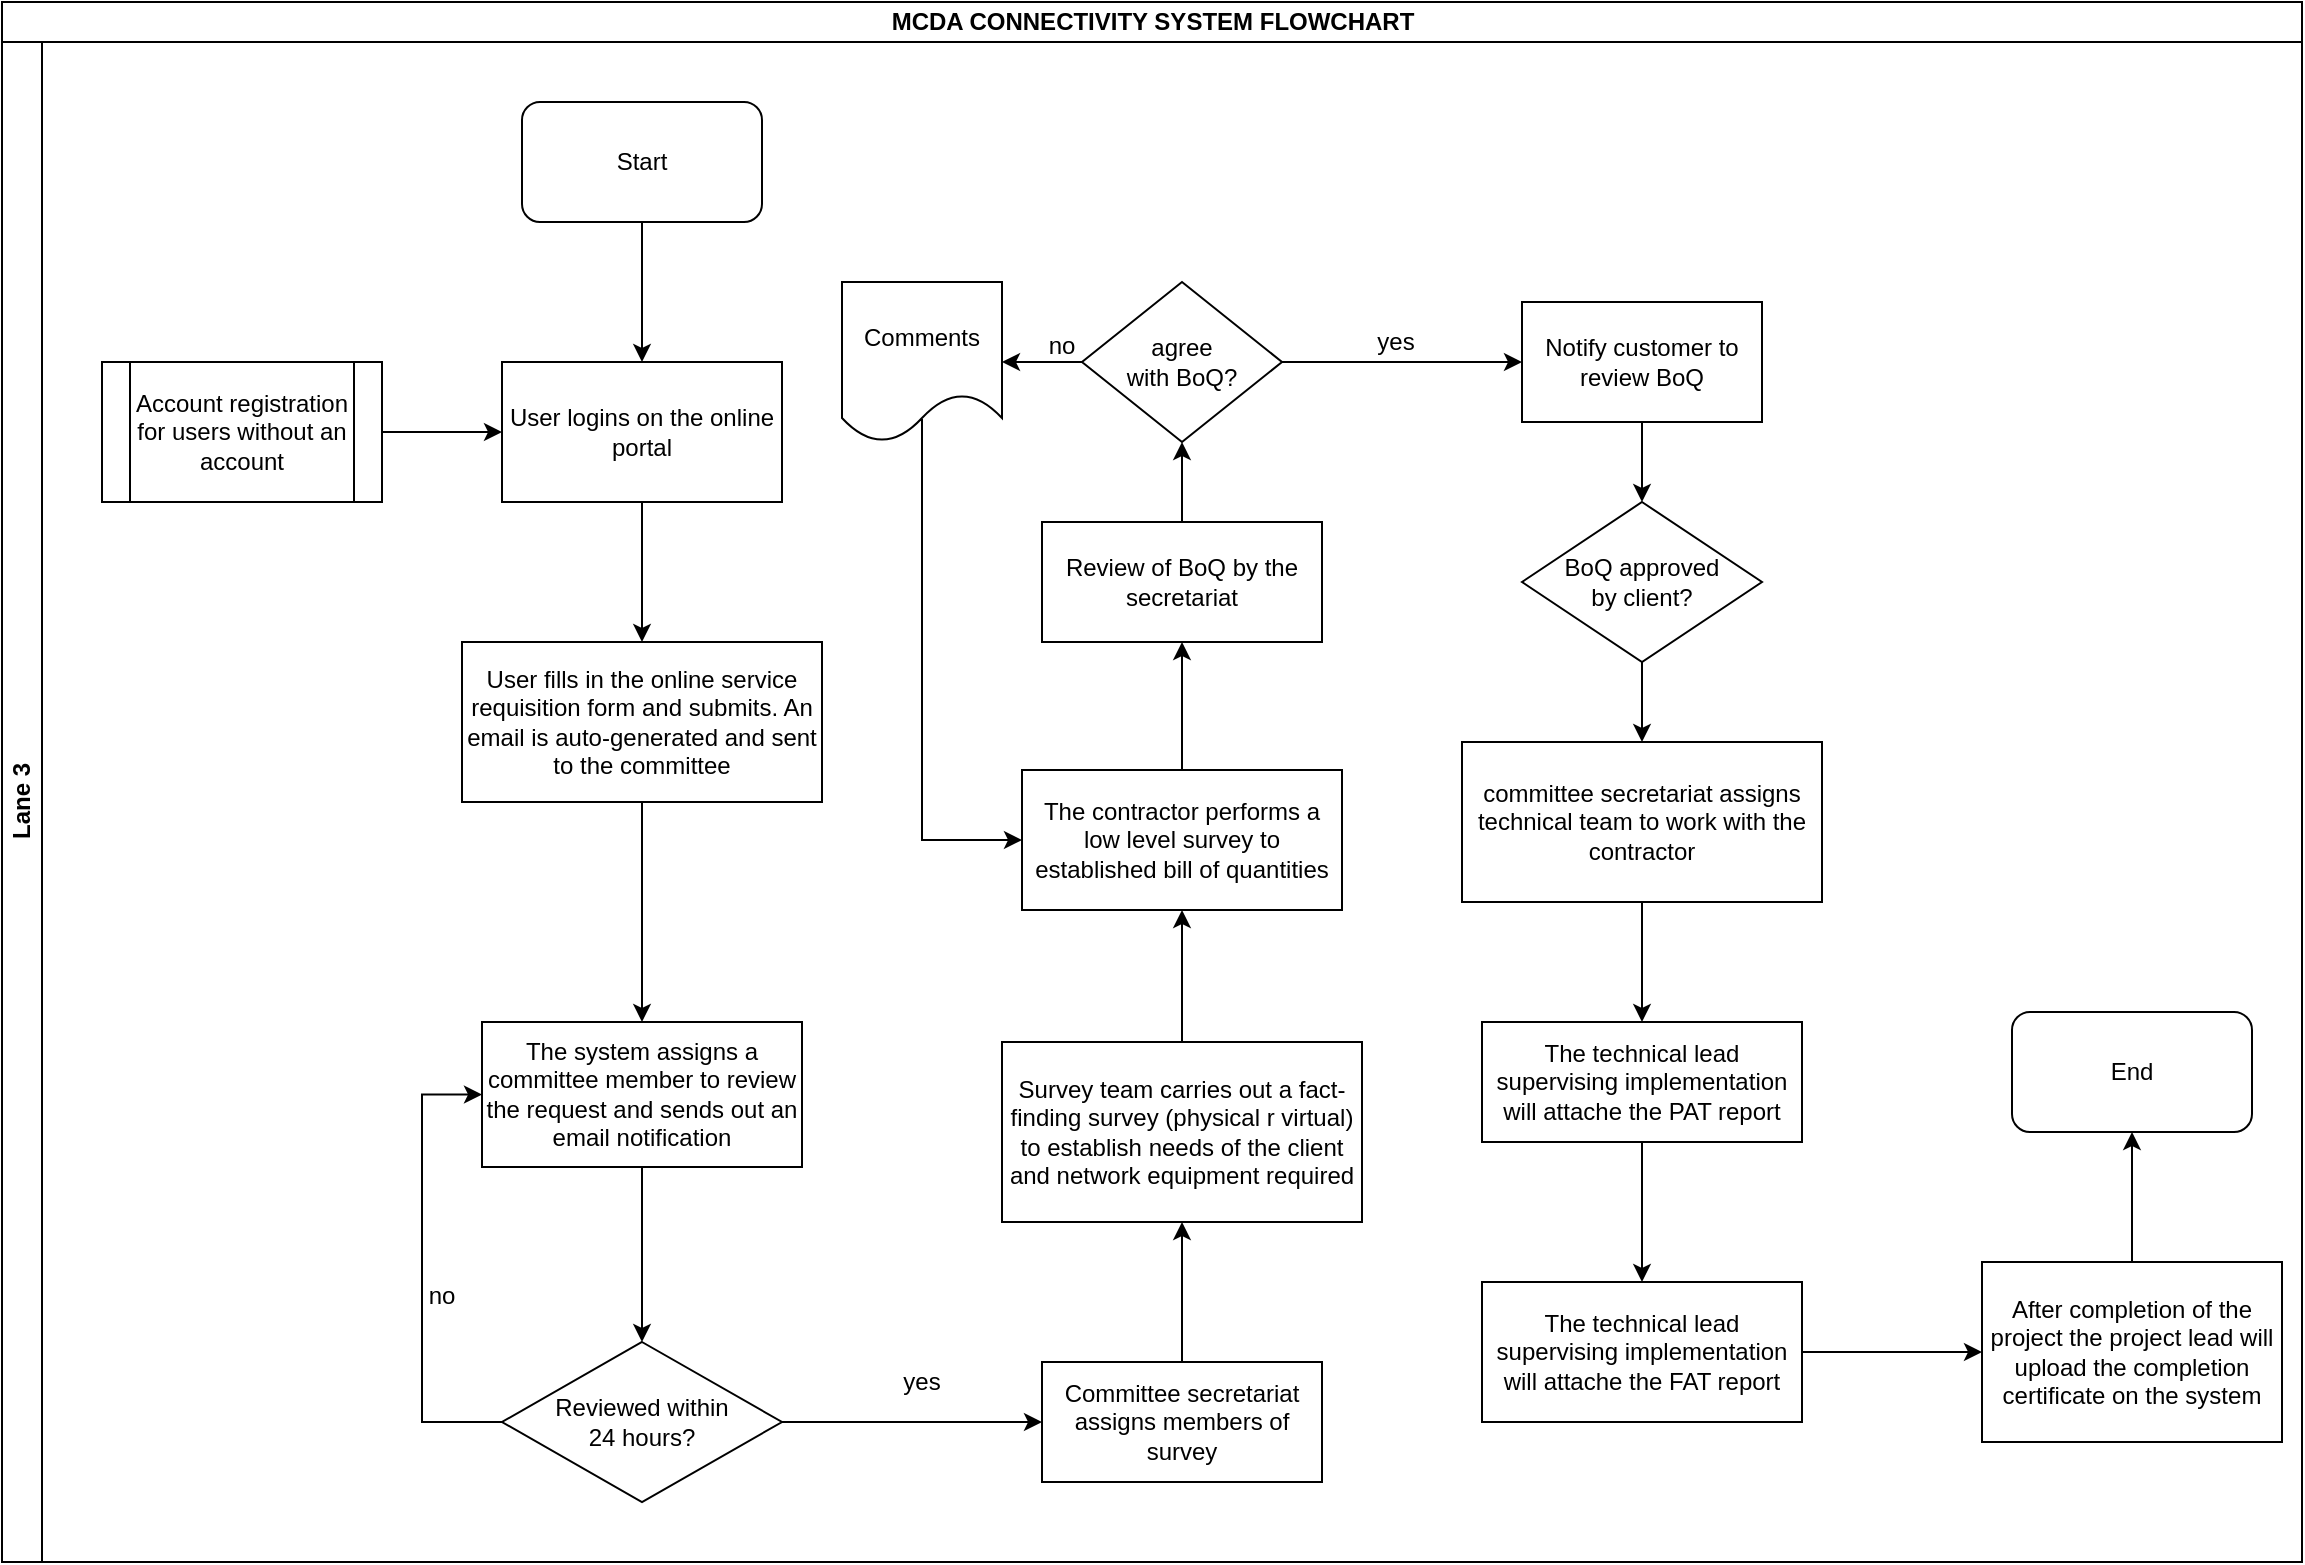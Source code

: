 <mxfile version="14.3.0" type="github">
  <diagram id="mX_FDXIolsC-S3m8zECh" name="Page-1">
    <mxGraphModel dx="1038" dy="519" grid="1" gridSize="10" guides="1" tooltips="1" connect="1" arrows="1" fold="1" page="1" pageScale="1" pageWidth="1169" pageHeight="827" math="0" shadow="0">
      <root>
        <mxCell id="0" />
        <mxCell id="1" parent="0" />
        <mxCell id="2wvC1gZ130ZXCiNSKxBG-1" value="MCDA CONNECTIVITY SYSTEM FLOWCHART" style="swimlane;html=1;childLayout=stackLayout;resizeParent=1;resizeParentMax=0;horizontal=1;startSize=20;horizontalStack=0;" vertex="1" parent="1">
          <mxGeometry x="10" y="30" width="1150" height="780" as="geometry" />
        </mxCell>
        <mxCell id="2wvC1gZ130ZXCiNSKxBG-4" value="Lane 3" style="swimlane;html=1;startSize=20;horizontal=0;" vertex="1" parent="2wvC1gZ130ZXCiNSKxBG-1">
          <mxGeometry y="20" width="1150" height="760" as="geometry" />
        </mxCell>
        <mxCell id="2wvC1gZ130ZXCiNSKxBG-5" value="Start" style="rounded=1;whiteSpace=wrap;html=1;" vertex="1" parent="2wvC1gZ130ZXCiNSKxBG-4">
          <mxGeometry x="260" y="30" width="120" height="60" as="geometry" />
        </mxCell>
        <mxCell id="2wvC1gZ130ZXCiNSKxBG-6" value="User logins on the online portal" style="rounded=0;whiteSpace=wrap;html=1;" vertex="1" parent="2wvC1gZ130ZXCiNSKxBG-4">
          <mxGeometry x="250" y="160" width="140" height="70" as="geometry" />
        </mxCell>
        <mxCell id="2wvC1gZ130ZXCiNSKxBG-8" value="" style="edgeStyle=orthogonalEdgeStyle;rounded=0;orthogonalLoop=1;jettySize=auto;html=1;entryX=0.5;entryY=0;entryDx=0;entryDy=0;" edge="1" parent="2wvC1gZ130ZXCiNSKxBG-4" source="2wvC1gZ130ZXCiNSKxBG-5" target="2wvC1gZ130ZXCiNSKxBG-6">
          <mxGeometry relative="1" as="geometry">
            <mxPoint x="320" y="170" as="targetPoint" />
          </mxGeometry>
        </mxCell>
        <mxCell id="2wvC1gZ130ZXCiNSKxBG-9" value="Account registration for users without an account" style="shape=process;whiteSpace=wrap;html=1;backgroundOutline=1;" vertex="1" parent="2wvC1gZ130ZXCiNSKxBG-4">
          <mxGeometry x="50" y="160" width="140" height="70" as="geometry" />
        </mxCell>
        <mxCell id="2wvC1gZ130ZXCiNSKxBG-12" value="User fills in the online service requisition form and submits. An email is auto-generated and sent to the committee" style="whiteSpace=wrap;html=1;rounded=0;" vertex="1" parent="2wvC1gZ130ZXCiNSKxBG-4">
          <mxGeometry x="230" y="300" width="180" height="80" as="geometry" />
        </mxCell>
        <mxCell id="2wvC1gZ130ZXCiNSKxBG-13" value="" style="edgeStyle=orthogonalEdgeStyle;rounded=0;orthogonalLoop=1;jettySize=auto;html=1;" edge="1" parent="2wvC1gZ130ZXCiNSKxBG-4" source="2wvC1gZ130ZXCiNSKxBG-6" target="2wvC1gZ130ZXCiNSKxBG-12">
          <mxGeometry relative="1" as="geometry" />
        </mxCell>
        <mxCell id="2wvC1gZ130ZXCiNSKxBG-18" value="&lt;div&gt;Reviewed within&lt;/div&gt;&lt;div&gt; 24 hours?&lt;/div&gt;" style="rhombus;whiteSpace=wrap;html=1;" vertex="1" parent="2wvC1gZ130ZXCiNSKxBG-4">
          <mxGeometry x="250" y="650" width="140" height="80" as="geometry" />
        </mxCell>
        <mxCell id="2wvC1gZ130ZXCiNSKxBG-23" value="no" style="text;html=1;strokeColor=none;fillColor=none;align=center;verticalAlign=middle;whiteSpace=wrap;rounded=0;" vertex="1" parent="2wvC1gZ130ZXCiNSKxBG-4">
          <mxGeometry x="200" y="617" width="40" height="20" as="geometry" />
        </mxCell>
        <mxCell id="2wvC1gZ130ZXCiNSKxBG-24" value="yes" style="text;html=1;strokeColor=none;fillColor=none;align=center;verticalAlign=middle;whiteSpace=wrap;rounded=0;" vertex="1" parent="2wvC1gZ130ZXCiNSKxBG-4">
          <mxGeometry x="440" y="660" width="40" height="20" as="geometry" />
        </mxCell>
        <mxCell id="2wvC1gZ130ZXCiNSKxBG-19" value="Survey team carries out a fact-finding survey (physical r virtual) to establish needs of the client and network equipment required" style="whiteSpace=wrap;html=1;" vertex="1" parent="2wvC1gZ130ZXCiNSKxBG-4">
          <mxGeometry x="500" y="500" width="180" height="90" as="geometry" />
        </mxCell>
        <mxCell id="2wvC1gZ130ZXCiNSKxBG-25" value="Committee secretariat assigns members of survey" style="whiteSpace=wrap;html=1;" vertex="1" parent="2wvC1gZ130ZXCiNSKxBG-4">
          <mxGeometry x="520" y="660" width="140" height="60" as="geometry" />
        </mxCell>
        <mxCell id="2wvC1gZ130ZXCiNSKxBG-26" value="" style="edgeStyle=orthogonalEdgeStyle;rounded=0;orthogonalLoop=1;jettySize=auto;html=1;exitX=1;exitY=0.5;exitDx=0;exitDy=0;" edge="1" parent="2wvC1gZ130ZXCiNSKxBG-4" source="2wvC1gZ130ZXCiNSKxBG-18" target="2wvC1gZ130ZXCiNSKxBG-25">
          <mxGeometry relative="1" as="geometry" />
        </mxCell>
        <mxCell id="2wvC1gZ130ZXCiNSKxBG-28" value="" style="edgeStyle=orthogonalEdgeStyle;rounded=0;orthogonalLoop=1;jettySize=auto;html=1;entryX=0.5;entryY=1;entryDx=0;entryDy=0;" edge="1" parent="2wvC1gZ130ZXCiNSKxBG-4" source="2wvC1gZ130ZXCiNSKxBG-25" target="2wvC1gZ130ZXCiNSKxBG-19">
          <mxGeometry relative="1" as="geometry">
            <mxPoint x="590" y="530" as="targetPoint" />
          </mxGeometry>
        </mxCell>
        <mxCell id="2wvC1gZ130ZXCiNSKxBG-29" value="The contractor performs a low level survey to established bill of quantities" style="whiteSpace=wrap;html=1;" vertex="1" parent="2wvC1gZ130ZXCiNSKxBG-4">
          <mxGeometry x="510" y="364" width="160" height="70" as="geometry" />
        </mxCell>
        <mxCell id="2wvC1gZ130ZXCiNSKxBG-30" value="" style="edgeStyle=orthogonalEdgeStyle;rounded=0;orthogonalLoop=1;jettySize=auto;html=1;" edge="1" parent="2wvC1gZ130ZXCiNSKxBG-4" source="2wvC1gZ130ZXCiNSKxBG-19" target="2wvC1gZ130ZXCiNSKxBG-29">
          <mxGeometry relative="1" as="geometry" />
        </mxCell>
        <mxCell id="2wvC1gZ130ZXCiNSKxBG-14" value="The system assigns a committee member to review the request and sends out an email notification" style="whiteSpace=wrap;html=1;rounded=0;" vertex="1" parent="2wvC1gZ130ZXCiNSKxBG-4">
          <mxGeometry x="240" y="490" width="160" height="72.5" as="geometry" />
        </mxCell>
        <mxCell id="2wvC1gZ130ZXCiNSKxBG-15" value="" style="edgeStyle=orthogonalEdgeStyle;rounded=0;orthogonalLoop=1;jettySize=auto;html=1;" edge="1" parent="2wvC1gZ130ZXCiNSKxBG-4" source="2wvC1gZ130ZXCiNSKxBG-12" target="2wvC1gZ130ZXCiNSKxBG-14">
          <mxGeometry relative="1" as="geometry" />
        </mxCell>
        <mxCell id="2wvC1gZ130ZXCiNSKxBG-17" value="" style="edgeStyle=orthogonalEdgeStyle;rounded=0;orthogonalLoop=1;jettySize=auto;html=1;entryX=0.5;entryY=0;entryDx=0;entryDy=0;" edge="1" parent="2wvC1gZ130ZXCiNSKxBG-4" source="2wvC1gZ130ZXCiNSKxBG-14" target="2wvC1gZ130ZXCiNSKxBG-18">
          <mxGeometry relative="1" as="geometry">
            <mxPoint x="360" y="606.25" as="targetPoint" />
          </mxGeometry>
        </mxCell>
        <mxCell id="2wvC1gZ130ZXCiNSKxBG-22" value="" style="edgeStyle=orthogonalEdgeStyle;rounded=0;orthogonalLoop=1;jettySize=auto;html=1;entryX=0;entryY=0.5;entryDx=0;entryDy=0;exitX=0;exitY=0.5;exitDx=0;exitDy=0;" edge="1" parent="2wvC1gZ130ZXCiNSKxBG-4" source="2wvC1gZ130ZXCiNSKxBG-18" target="2wvC1gZ130ZXCiNSKxBG-14">
          <mxGeometry relative="1" as="geometry">
            <mxPoint x="200" y="640" as="targetPoint" />
            <Array as="points">
              <mxPoint x="210" y="690" />
              <mxPoint x="210" y="526" />
            </Array>
          </mxGeometry>
        </mxCell>
        <mxCell id="2wvC1gZ130ZXCiNSKxBG-32" value="" style="edgeStyle=orthogonalEdgeStyle;rounded=0;orthogonalLoop=1;jettySize=auto;html=1;entryX=0;entryY=0.5;entryDx=0;entryDy=0;" edge="1" parent="2wvC1gZ130ZXCiNSKxBG-4" source="2wvC1gZ130ZXCiNSKxBG-9" target="2wvC1gZ130ZXCiNSKxBG-6">
          <mxGeometry relative="1" as="geometry">
            <mxPoint x="280" y="195" as="targetPoint" />
          </mxGeometry>
        </mxCell>
        <mxCell id="2wvC1gZ130ZXCiNSKxBG-33" value="Review of BoQ by the secretariat" style="whiteSpace=wrap;html=1;" vertex="1" parent="2wvC1gZ130ZXCiNSKxBG-4">
          <mxGeometry x="520" y="240" width="140" height="60" as="geometry" />
        </mxCell>
        <mxCell id="2wvC1gZ130ZXCiNSKxBG-34" value="" style="edgeStyle=orthogonalEdgeStyle;rounded=0;orthogonalLoop=1;jettySize=auto;html=1;" edge="1" parent="2wvC1gZ130ZXCiNSKxBG-4" source="2wvC1gZ130ZXCiNSKxBG-29" target="2wvC1gZ130ZXCiNSKxBG-33">
          <mxGeometry relative="1" as="geometry" />
        </mxCell>
        <mxCell id="2wvC1gZ130ZXCiNSKxBG-35" value="&lt;div&gt;agree&lt;/div&gt;&lt;div&gt;with BoQ?&lt;/div&gt;" style="rhombus;whiteSpace=wrap;html=1;" vertex="1" parent="2wvC1gZ130ZXCiNSKxBG-4">
          <mxGeometry x="540" y="120" width="100" height="80" as="geometry" />
        </mxCell>
        <mxCell id="2wvC1gZ130ZXCiNSKxBG-36" value="" style="edgeStyle=orthogonalEdgeStyle;rounded=0;orthogonalLoop=1;jettySize=auto;html=1;" edge="1" parent="2wvC1gZ130ZXCiNSKxBG-4" source="2wvC1gZ130ZXCiNSKxBG-33" target="2wvC1gZ130ZXCiNSKxBG-35">
          <mxGeometry relative="1" as="geometry" />
        </mxCell>
        <mxCell id="2wvC1gZ130ZXCiNSKxBG-42" value="Notify customer to review BoQ" style="whiteSpace=wrap;html=1;" vertex="1" parent="2wvC1gZ130ZXCiNSKxBG-4">
          <mxGeometry x="760" y="130" width="120" height="60" as="geometry" />
        </mxCell>
        <mxCell id="2wvC1gZ130ZXCiNSKxBG-43" value="" style="edgeStyle=orthogonalEdgeStyle;rounded=0;orthogonalLoop=1;jettySize=auto;html=1;" edge="1" parent="2wvC1gZ130ZXCiNSKxBG-4" source="2wvC1gZ130ZXCiNSKxBG-35" target="2wvC1gZ130ZXCiNSKxBG-42">
          <mxGeometry relative="1" as="geometry" />
        </mxCell>
        <mxCell id="2wvC1gZ130ZXCiNSKxBG-44" value="yes" style="text;html=1;strokeColor=none;fillColor=none;align=center;verticalAlign=middle;whiteSpace=wrap;rounded=0;" vertex="1" parent="2wvC1gZ130ZXCiNSKxBG-4">
          <mxGeometry x="677" y="140" width="40" height="20" as="geometry" />
        </mxCell>
        <mxCell id="2wvC1gZ130ZXCiNSKxBG-46" value="&lt;div&gt;BoQ approved&lt;/div&gt;&lt;div&gt;by client?&lt;/div&gt;" style="rhombus;whiteSpace=wrap;html=1;" vertex="1" parent="2wvC1gZ130ZXCiNSKxBG-4">
          <mxGeometry x="760" y="230" width="120" height="80" as="geometry" />
        </mxCell>
        <mxCell id="2wvC1gZ130ZXCiNSKxBG-47" value="" style="edgeStyle=orthogonalEdgeStyle;rounded=0;orthogonalLoop=1;jettySize=auto;html=1;" edge="1" parent="2wvC1gZ130ZXCiNSKxBG-4" source="2wvC1gZ130ZXCiNSKxBG-42" target="2wvC1gZ130ZXCiNSKxBG-46">
          <mxGeometry relative="1" as="geometry" />
        </mxCell>
        <mxCell id="2wvC1gZ130ZXCiNSKxBG-48" value="committee secretariat assigns technical team to work with the contractor" style="whiteSpace=wrap;html=1;" vertex="1" parent="2wvC1gZ130ZXCiNSKxBG-4">
          <mxGeometry x="730" y="350" width="180" height="80" as="geometry" />
        </mxCell>
        <mxCell id="2wvC1gZ130ZXCiNSKxBG-49" value="" style="edgeStyle=orthogonalEdgeStyle;rounded=0;orthogonalLoop=1;jettySize=auto;html=1;" edge="1" parent="2wvC1gZ130ZXCiNSKxBG-4" source="2wvC1gZ130ZXCiNSKxBG-46" target="2wvC1gZ130ZXCiNSKxBG-48">
          <mxGeometry relative="1" as="geometry" />
        </mxCell>
        <mxCell id="2wvC1gZ130ZXCiNSKxBG-50" value="The technical lead supervising implementation will attache the PAT report" style="whiteSpace=wrap;html=1;" vertex="1" parent="2wvC1gZ130ZXCiNSKxBG-4">
          <mxGeometry x="740" y="490" width="160" height="60" as="geometry" />
        </mxCell>
        <mxCell id="2wvC1gZ130ZXCiNSKxBG-51" value="" style="edgeStyle=orthogonalEdgeStyle;rounded=0;orthogonalLoop=1;jettySize=auto;html=1;" edge="1" parent="2wvC1gZ130ZXCiNSKxBG-4" source="2wvC1gZ130ZXCiNSKxBG-48" target="2wvC1gZ130ZXCiNSKxBG-50">
          <mxGeometry relative="1" as="geometry" />
        </mxCell>
        <mxCell id="2wvC1gZ130ZXCiNSKxBG-41" value="" style="edgeStyle=orthogonalEdgeStyle;rounded=0;orthogonalLoop=1;jettySize=auto;html=1;entryX=0;entryY=0.5;entryDx=0;entryDy=0;exitX=0.45;exitY=0.863;exitDx=0;exitDy=0;exitPerimeter=0;" edge="1" parent="1" source="2wvC1gZ130ZXCiNSKxBG-38" target="2wvC1gZ130ZXCiNSKxBG-29">
          <mxGeometry relative="1" as="geometry">
            <mxPoint x="470" y="340" as="targetPoint" />
            <Array as="points">
              <mxPoint x="470" y="239" />
              <mxPoint x="470" y="449" />
            </Array>
          </mxGeometry>
        </mxCell>
        <mxCell id="2wvC1gZ130ZXCiNSKxBG-38" value="Comments" style="shape=document;whiteSpace=wrap;html=1;boundedLbl=1;" vertex="1" parent="1">
          <mxGeometry x="430" y="170" width="80" height="80" as="geometry" />
        </mxCell>
        <mxCell id="2wvC1gZ130ZXCiNSKxBG-39" value="" style="edgeStyle=orthogonalEdgeStyle;rounded=0;orthogonalLoop=1;jettySize=auto;html=1;" edge="1" parent="1" source="2wvC1gZ130ZXCiNSKxBG-35" target="2wvC1gZ130ZXCiNSKxBG-38">
          <mxGeometry relative="1" as="geometry" />
        </mxCell>
        <mxCell id="2wvC1gZ130ZXCiNSKxBG-45" value="no" style="text;html=1;strokeColor=none;fillColor=none;align=center;verticalAlign=middle;whiteSpace=wrap;rounded=0;" vertex="1" parent="1">
          <mxGeometry x="520" y="192" width="40" height="20" as="geometry" />
        </mxCell>
        <mxCell id="2wvC1gZ130ZXCiNSKxBG-55" value="" style="edgeStyle=orthogonalEdgeStyle;rounded=0;orthogonalLoop=1;jettySize=auto;html=1;" edge="1" parent="1" source="2wvC1gZ130ZXCiNSKxBG-52" target="2wvC1gZ130ZXCiNSKxBG-54">
          <mxGeometry relative="1" as="geometry" />
        </mxCell>
        <mxCell id="2wvC1gZ130ZXCiNSKxBG-52" value="&lt;span&gt;The technical lead supervising implementation will attache the FAT report&lt;/span&gt;" style="whiteSpace=wrap;html=1;" vertex="1" parent="1">
          <mxGeometry x="750" y="670" width="160" height="70" as="geometry" />
        </mxCell>
        <mxCell id="2wvC1gZ130ZXCiNSKxBG-53" value="" style="edgeStyle=orthogonalEdgeStyle;rounded=0;orthogonalLoop=1;jettySize=auto;html=1;" edge="1" parent="1" source="2wvC1gZ130ZXCiNSKxBG-50" target="2wvC1gZ130ZXCiNSKxBG-52">
          <mxGeometry relative="1" as="geometry" />
        </mxCell>
        <mxCell id="2wvC1gZ130ZXCiNSKxBG-57" value="" style="edgeStyle=orthogonalEdgeStyle;rounded=0;orthogonalLoop=1;jettySize=auto;html=1;" edge="1" parent="1" source="2wvC1gZ130ZXCiNSKxBG-54" target="2wvC1gZ130ZXCiNSKxBG-58">
          <mxGeometry relative="1" as="geometry">
            <mxPoint x="1075" y="565" as="targetPoint" />
          </mxGeometry>
        </mxCell>
        <mxCell id="2wvC1gZ130ZXCiNSKxBG-54" value="After completion of the project the project lead will upload the completion certificate on the system" style="whiteSpace=wrap;html=1;" vertex="1" parent="1">
          <mxGeometry x="1000" y="660" width="150" height="90" as="geometry" />
        </mxCell>
        <mxCell id="2wvC1gZ130ZXCiNSKxBG-58" value="End" style="rounded=1;whiteSpace=wrap;html=1;" vertex="1" parent="1">
          <mxGeometry x="1015" y="535" width="120" height="60" as="geometry" />
        </mxCell>
      </root>
    </mxGraphModel>
  </diagram>
</mxfile>
